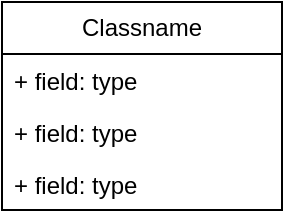 <mxfile version="21.5.2" type="device">
  <diagram name="Halaman-1" id="xAhpGThAf6H-qh_2PybG">
    <mxGraphModel dx="1222" dy="686" grid="1" gridSize="10" guides="1" tooltips="1" connect="1" arrows="1" fold="1" page="1" pageScale="1" pageWidth="2336" pageHeight="1654" math="0" shadow="0">
      <root>
        <mxCell id="0" />
        <mxCell id="1" parent="0" />
        <mxCell id="Q7LFax-ZsEqIpHouHNnd-1" value="Classname" style="swimlane;fontStyle=0;childLayout=stackLayout;horizontal=1;startSize=26;fillColor=none;horizontalStack=0;resizeParent=1;resizeParentMax=0;resizeLast=0;collapsible=1;marginBottom=0;whiteSpace=wrap;html=1;" vertex="1" parent="1">
          <mxGeometry x="560" y="360" width="140" height="104" as="geometry" />
        </mxCell>
        <mxCell id="Q7LFax-ZsEqIpHouHNnd-2" value="+ field: type" style="text;strokeColor=none;fillColor=none;align=left;verticalAlign=top;spacingLeft=4;spacingRight=4;overflow=hidden;rotatable=0;points=[[0,0.5],[1,0.5]];portConstraint=eastwest;whiteSpace=wrap;html=1;" vertex="1" parent="Q7LFax-ZsEqIpHouHNnd-1">
          <mxGeometry y="26" width="140" height="26" as="geometry" />
        </mxCell>
        <mxCell id="Q7LFax-ZsEqIpHouHNnd-3" value="+ field: type" style="text;strokeColor=none;fillColor=none;align=left;verticalAlign=top;spacingLeft=4;spacingRight=4;overflow=hidden;rotatable=0;points=[[0,0.5],[1,0.5]];portConstraint=eastwest;whiteSpace=wrap;html=1;" vertex="1" parent="Q7LFax-ZsEqIpHouHNnd-1">
          <mxGeometry y="52" width="140" height="26" as="geometry" />
        </mxCell>
        <mxCell id="Q7LFax-ZsEqIpHouHNnd-4" value="+ field: type" style="text;strokeColor=none;fillColor=none;align=left;verticalAlign=top;spacingLeft=4;spacingRight=4;overflow=hidden;rotatable=0;points=[[0,0.5],[1,0.5]];portConstraint=eastwest;whiteSpace=wrap;html=1;" vertex="1" parent="Q7LFax-ZsEqIpHouHNnd-1">
          <mxGeometry y="78" width="140" height="26" as="geometry" />
        </mxCell>
      </root>
    </mxGraphModel>
  </diagram>
</mxfile>
